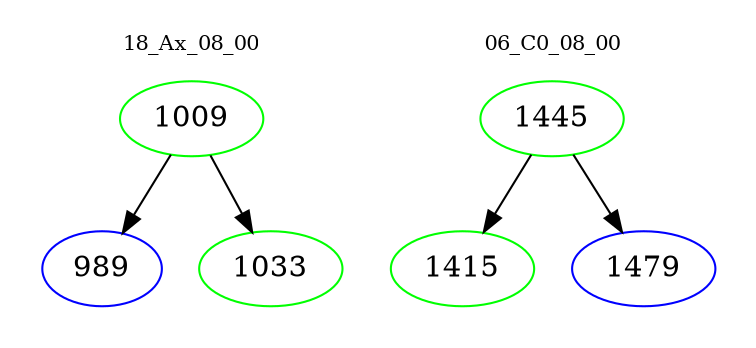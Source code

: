 digraph{
subgraph cluster_0 {
color = white
label = "18_Ax_08_00";
fontsize=10;
T0_1009 [label="1009", color="green"]
T0_1009 -> T0_989 [color="black"]
T0_989 [label="989", color="blue"]
T0_1009 -> T0_1033 [color="black"]
T0_1033 [label="1033", color="green"]
}
subgraph cluster_1 {
color = white
label = "06_C0_08_00";
fontsize=10;
T1_1445 [label="1445", color="green"]
T1_1445 -> T1_1415 [color="black"]
T1_1415 [label="1415", color="green"]
T1_1445 -> T1_1479 [color="black"]
T1_1479 [label="1479", color="blue"]
}
}
